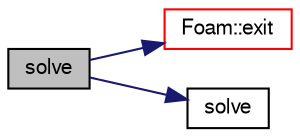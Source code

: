 digraph "solve"
{
  bgcolor="transparent";
  edge [fontname="FreeSans",fontsize="10",labelfontname="FreeSans",labelfontsize="10"];
  node [fontname="FreeSans",fontsize="10",shape=record];
  rankdir="LR";
  Node394 [label="solve",height=0.2,width=0.4,color="black", fillcolor="grey75", style="filled", fontcolor="black"];
  Node394 -> Node395 [color="midnightblue",fontsize="10",style="solid",fontname="FreeSans"];
  Node395 [label="Foam::exit",height=0.2,width=0.4,color="red",URL="$a21124.html#a06ca7250d8e89caf05243ec094843642"];
  Node394 -> Node442 [color="midnightblue",fontsize="10",style="solid",fontname="FreeSans"];
  Node442 [label="solve",height=0.2,width=0.4,color="black",URL="$a25554.html#a940b54b858d50bc9de4620537dfe2a22",tooltip="Solve the ODE system as far as possible upto dxTry. "];
}
